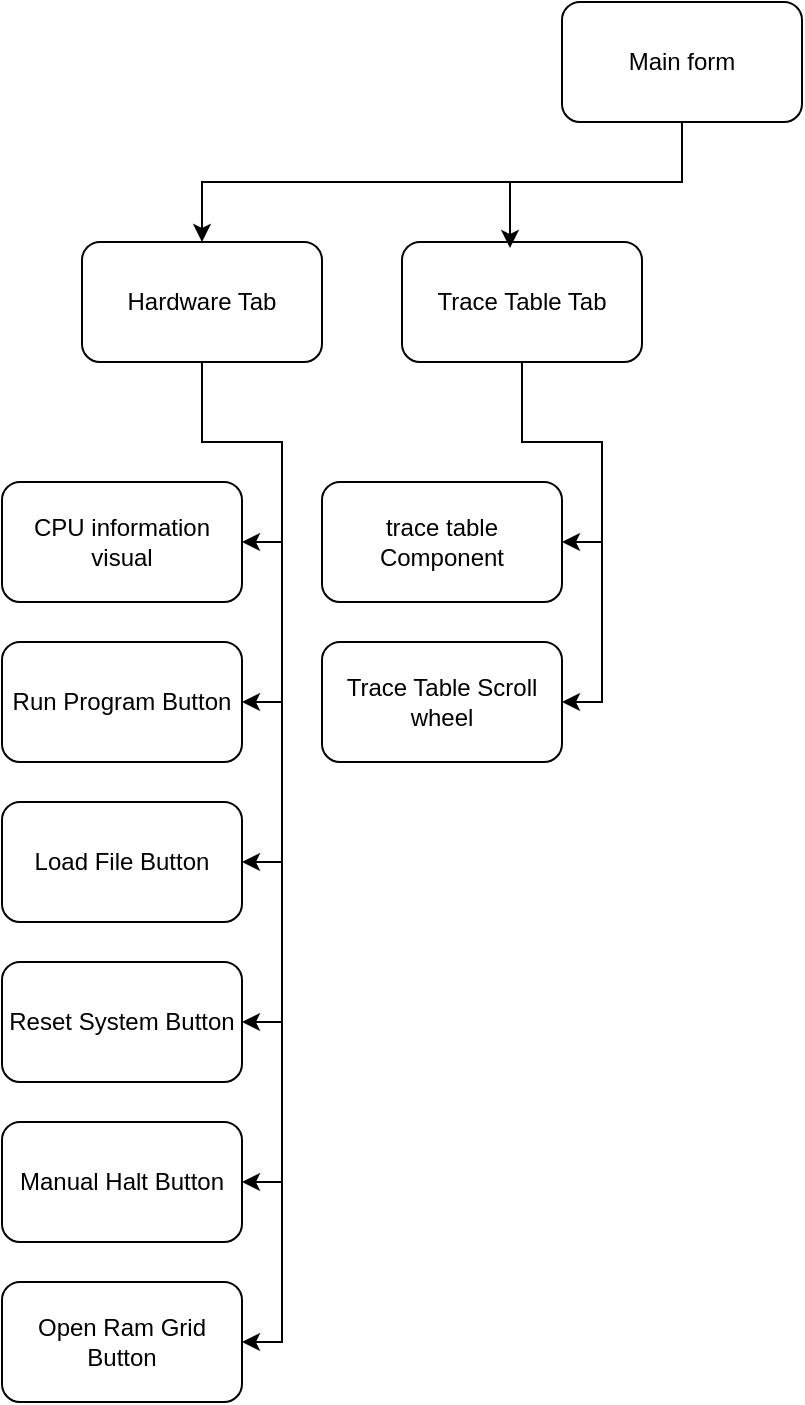 <mxfile version="24.0.5" type="github">
  <diagram name="Page-1" id="ODYHALVvgwmd9jgxpL7Y">
    <mxGraphModel dx="794" dy="474" grid="1" gridSize="10" guides="1" tooltips="1" connect="1" arrows="1" fold="1" page="1" pageScale="1" pageWidth="850" pageHeight="1100" math="0" shadow="0">
      <root>
        <mxCell id="0" />
        <mxCell id="1" parent="0" />
        <mxCell id="gEV5qcO3zHKSrsNsgJdg-27" style="edgeStyle=orthogonalEdgeStyle;rounded=0;orthogonalLoop=1;jettySize=auto;html=1;entryX=0.5;entryY=0;entryDx=0;entryDy=0;exitX=0.5;exitY=1;exitDx=0;exitDy=0;" edge="1" parent="1" source="gEV5qcO3zHKSrsNsgJdg-22" target="gEV5qcO3zHKSrsNsgJdg-23">
          <mxGeometry relative="1" as="geometry" />
        </mxCell>
        <mxCell id="gEV5qcO3zHKSrsNsgJdg-22" value="Main form" style="rounded=1;whiteSpace=wrap;html=1;" vertex="1" parent="1">
          <mxGeometry x="320" y="40" width="120" height="60" as="geometry" />
        </mxCell>
        <mxCell id="gEV5qcO3zHKSrsNsgJdg-37" style="edgeStyle=orthogonalEdgeStyle;rounded=0;orthogonalLoop=1;jettySize=auto;html=1;entryX=1;entryY=0.5;entryDx=0;entryDy=0;" edge="1" parent="1" source="gEV5qcO3zHKSrsNsgJdg-23" target="gEV5qcO3zHKSrsNsgJdg-31">
          <mxGeometry relative="1" as="geometry">
            <Array as="points">
              <mxPoint x="140" y="260" />
              <mxPoint x="180" y="260" />
              <mxPoint x="180" y="310" />
            </Array>
          </mxGeometry>
        </mxCell>
        <mxCell id="gEV5qcO3zHKSrsNsgJdg-38" style="edgeStyle=orthogonalEdgeStyle;rounded=0;orthogonalLoop=1;jettySize=auto;html=1;entryX=1;entryY=0.5;entryDx=0;entryDy=0;" edge="1" parent="1" source="gEV5qcO3zHKSrsNsgJdg-23" target="gEV5qcO3zHKSrsNsgJdg-32">
          <mxGeometry relative="1" as="geometry">
            <Array as="points">
              <mxPoint x="140" y="260" />
              <mxPoint x="180" y="260" />
              <mxPoint x="180" y="390" />
            </Array>
          </mxGeometry>
        </mxCell>
        <mxCell id="gEV5qcO3zHKSrsNsgJdg-39" style="edgeStyle=orthogonalEdgeStyle;rounded=0;orthogonalLoop=1;jettySize=auto;html=1;entryX=1;entryY=0.5;entryDx=0;entryDy=0;" edge="1" parent="1" source="gEV5qcO3zHKSrsNsgJdg-23" target="gEV5qcO3zHKSrsNsgJdg-33">
          <mxGeometry relative="1" as="geometry">
            <Array as="points">
              <mxPoint x="140" y="260" />
              <mxPoint x="180" y="260" />
              <mxPoint x="180" y="470" />
            </Array>
          </mxGeometry>
        </mxCell>
        <mxCell id="gEV5qcO3zHKSrsNsgJdg-40" style="edgeStyle=orthogonalEdgeStyle;rounded=0;orthogonalLoop=1;jettySize=auto;html=1;entryX=1;entryY=0.5;entryDx=0;entryDy=0;" edge="1" parent="1" source="gEV5qcO3zHKSrsNsgJdg-23" target="gEV5qcO3zHKSrsNsgJdg-34">
          <mxGeometry relative="1" as="geometry">
            <Array as="points">
              <mxPoint x="140" y="260" />
              <mxPoint x="180" y="260" />
              <mxPoint x="180" y="550" />
            </Array>
          </mxGeometry>
        </mxCell>
        <mxCell id="gEV5qcO3zHKSrsNsgJdg-41" style="edgeStyle=orthogonalEdgeStyle;rounded=0;orthogonalLoop=1;jettySize=auto;html=1;entryX=1;entryY=0.5;entryDx=0;entryDy=0;" edge="1" parent="1" source="gEV5qcO3zHKSrsNsgJdg-23" target="gEV5qcO3zHKSrsNsgJdg-35">
          <mxGeometry relative="1" as="geometry">
            <Array as="points">
              <mxPoint x="140" y="260" />
              <mxPoint x="180" y="260" />
              <mxPoint x="180" y="630" />
            </Array>
          </mxGeometry>
        </mxCell>
        <mxCell id="gEV5qcO3zHKSrsNsgJdg-42" style="edgeStyle=orthogonalEdgeStyle;rounded=0;orthogonalLoop=1;jettySize=auto;html=1;entryX=1;entryY=0.5;entryDx=0;entryDy=0;" edge="1" parent="1" source="gEV5qcO3zHKSrsNsgJdg-23" target="gEV5qcO3zHKSrsNsgJdg-36">
          <mxGeometry relative="1" as="geometry">
            <Array as="points">
              <mxPoint x="140" y="260" />
              <mxPoint x="180" y="260" />
              <mxPoint x="180" y="710" />
            </Array>
          </mxGeometry>
        </mxCell>
        <mxCell id="gEV5qcO3zHKSrsNsgJdg-23" value="Hardware Tab" style="rounded=1;whiteSpace=wrap;html=1;" vertex="1" parent="1">
          <mxGeometry x="80" y="160" width="120" height="60" as="geometry" />
        </mxCell>
        <mxCell id="gEV5qcO3zHKSrsNsgJdg-31" value="CPU information visual" style="rounded=1;whiteSpace=wrap;html=1;" vertex="1" parent="1">
          <mxGeometry x="40" y="280" width="120" height="60" as="geometry" />
        </mxCell>
        <mxCell id="gEV5qcO3zHKSrsNsgJdg-32" value="Run Program Button" style="rounded=1;whiteSpace=wrap;html=1;" vertex="1" parent="1">
          <mxGeometry x="40" y="360" width="120" height="60" as="geometry" />
        </mxCell>
        <mxCell id="gEV5qcO3zHKSrsNsgJdg-33" value="Load File Button" style="rounded=1;whiteSpace=wrap;html=1;" vertex="1" parent="1">
          <mxGeometry x="40" y="440" width="120" height="60" as="geometry" />
        </mxCell>
        <mxCell id="gEV5qcO3zHKSrsNsgJdg-34" value="Reset System Button" style="rounded=1;whiteSpace=wrap;html=1;" vertex="1" parent="1">
          <mxGeometry x="40" y="520" width="120" height="60" as="geometry" />
        </mxCell>
        <mxCell id="gEV5qcO3zHKSrsNsgJdg-35" value="Manual Halt Button" style="rounded=1;whiteSpace=wrap;html=1;" vertex="1" parent="1">
          <mxGeometry x="40" y="600" width="120" height="60" as="geometry" />
        </mxCell>
        <mxCell id="gEV5qcO3zHKSrsNsgJdg-36" value="Open Ram Grid Button" style="rounded=1;whiteSpace=wrap;html=1;" vertex="1" parent="1">
          <mxGeometry x="40" y="680" width="120" height="60" as="geometry" />
        </mxCell>
        <mxCell id="gEV5qcO3zHKSrsNsgJdg-44" style="edgeStyle=orthogonalEdgeStyle;rounded=0;orthogonalLoop=1;jettySize=auto;html=1;entryX=1;entryY=0.5;entryDx=0;entryDy=0;" edge="1" parent="1" source="gEV5qcO3zHKSrsNsgJdg-50" target="gEV5qcO3zHKSrsNsgJdg-51">
          <mxGeometry relative="1" as="geometry">
            <Array as="points">
              <mxPoint x="300" y="260" />
              <mxPoint x="340" y="260" />
              <mxPoint x="340" y="310" />
            </Array>
          </mxGeometry>
        </mxCell>
        <mxCell id="gEV5qcO3zHKSrsNsgJdg-45" style="edgeStyle=orthogonalEdgeStyle;rounded=0;orthogonalLoop=1;jettySize=auto;html=1;entryX=1;entryY=0.5;entryDx=0;entryDy=0;" edge="1" parent="1" source="gEV5qcO3zHKSrsNsgJdg-50" target="gEV5qcO3zHKSrsNsgJdg-52">
          <mxGeometry relative="1" as="geometry">
            <Array as="points">
              <mxPoint x="300" y="260" />
              <mxPoint x="340" y="260" />
              <mxPoint x="340" y="390" />
            </Array>
          </mxGeometry>
        </mxCell>
        <mxCell id="gEV5qcO3zHKSrsNsgJdg-50" value="Trace Table Tab" style="rounded=1;whiteSpace=wrap;html=1;" vertex="1" parent="1">
          <mxGeometry x="240" y="160" width="120" height="60" as="geometry" />
        </mxCell>
        <mxCell id="gEV5qcO3zHKSrsNsgJdg-51" value="trace table Component" style="rounded=1;whiteSpace=wrap;html=1;" vertex="1" parent="1">
          <mxGeometry x="200" y="280" width="120" height="60" as="geometry" />
        </mxCell>
        <mxCell id="gEV5qcO3zHKSrsNsgJdg-52" value="Trace Table Scroll wheel" style="rounded=1;whiteSpace=wrap;html=1;" vertex="1" parent="1">
          <mxGeometry x="200" y="360" width="120" height="60" as="geometry" />
        </mxCell>
        <mxCell id="gEV5qcO3zHKSrsNsgJdg-58" style="edgeStyle=orthogonalEdgeStyle;rounded=0;orthogonalLoop=1;jettySize=auto;html=1;entryX=0.45;entryY=0.05;entryDx=0;entryDy=0;entryPerimeter=0;" edge="1" parent="1" source="gEV5qcO3zHKSrsNsgJdg-22" target="gEV5qcO3zHKSrsNsgJdg-50">
          <mxGeometry relative="1" as="geometry" />
        </mxCell>
      </root>
    </mxGraphModel>
  </diagram>
</mxfile>
